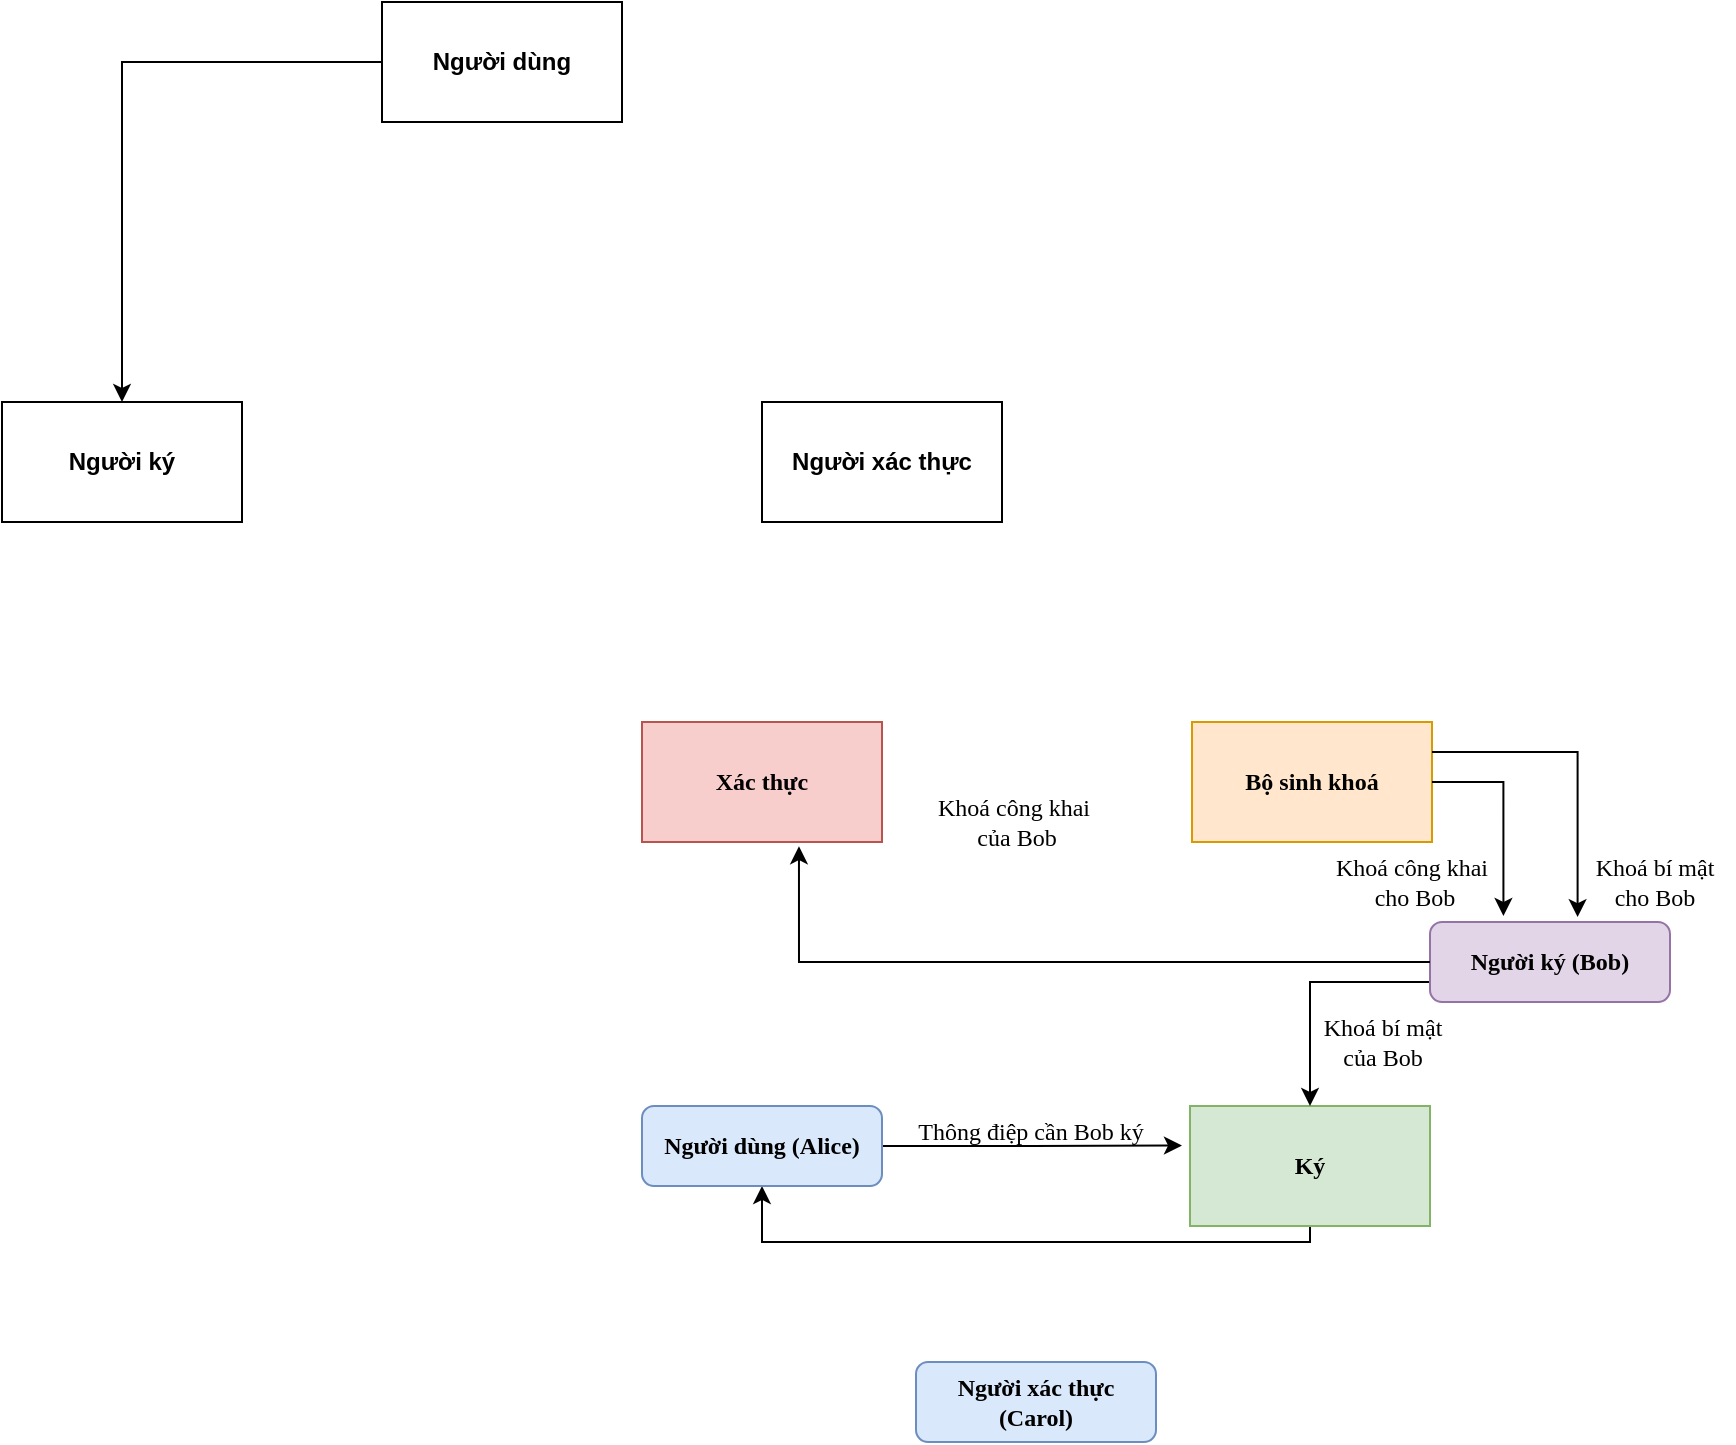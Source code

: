 <mxfile version="28.0.6">
  <diagram name="Page-1" id="w-npw4kC8s-8RuA0xFLt">
    <mxGraphModel dx="757" dy="411" grid="1" gridSize="10" guides="1" tooltips="1" connect="1" arrows="1" fold="1" page="1" pageScale="1" pageWidth="827" pageHeight="1169" math="0" shadow="0">
      <root>
        <mxCell id="0" />
        <mxCell id="1" parent="0" />
        <mxCell id="PzjpUxTsahavWzxpe8rZ-4" style="edgeStyle=orthogonalEdgeStyle;rounded=0;orthogonalLoop=1;jettySize=auto;html=1;exitX=0;exitY=0.5;exitDx=0;exitDy=0;entryX=0.5;entryY=0;entryDx=0;entryDy=0;" edge="1" parent="1" source="PzjpUxTsahavWzxpe8rZ-1" target="PzjpUxTsahavWzxpe8rZ-3">
          <mxGeometry relative="1" as="geometry" />
        </mxCell>
        <mxCell id="PzjpUxTsahavWzxpe8rZ-1" value="Người dùng" style="rounded=0;whiteSpace=wrap;html=1;fontStyle=1" vertex="1" parent="1">
          <mxGeometry x="340" y="80" width="120" height="60" as="geometry" />
        </mxCell>
        <mxCell id="PzjpUxTsahavWzxpe8rZ-2" value="Người xác thực" style="rounded=0;whiteSpace=wrap;html=1;fontStyle=1" vertex="1" parent="1">
          <mxGeometry x="530" y="280" width="120" height="60" as="geometry" />
        </mxCell>
        <mxCell id="PzjpUxTsahavWzxpe8rZ-3" value="Người ký" style="rounded=0;whiteSpace=wrap;html=1;fontStyle=1" vertex="1" parent="1">
          <mxGeometry x="150" y="280" width="120" height="60" as="geometry" />
        </mxCell>
        <mxCell id="PzjpUxTsahavWzxpe8rZ-5" value="&lt;font face=&quot;Times New Roman&quot;&gt;&lt;b&gt;Xác thực&lt;/b&gt;&lt;/font&gt;" style="rounded=0;whiteSpace=wrap;html=1;fillColor=#f8cecc;strokeColor=#b85450;" vertex="1" parent="1">
          <mxGeometry x="470" y="440" width="120" height="60" as="geometry" />
        </mxCell>
        <mxCell id="PzjpUxTsahavWzxpe8rZ-30" style="edgeStyle=orthogonalEdgeStyle;rounded=0;orthogonalLoop=1;jettySize=auto;html=1;exitX=0.5;exitY=1;exitDx=0;exitDy=0;entryX=0.5;entryY=1;entryDx=0;entryDy=0;" edge="1" parent="1" source="PzjpUxTsahavWzxpe8rZ-7" target="PzjpUxTsahavWzxpe8rZ-17">
          <mxGeometry relative="1" as="geometry">
            <Array as="points">
              <mxPoint x="804" y="700" />
              <mxPoint x="530" y="700" />
            </Array>
          </mxGeometry>
        </mxCell>
        <mxCell id="PzjpUxTsahavWzxpe8rZ-7" value="&lt;font face=&quot;Times New Roman&quot;&gt;&lt;b&gt;Ký&lt;/b&gt;&lt;/font&gt;" style="rounded=0;whiteSpace=wrap;html=1;fillColor=#d5e8d4;strokeColor=#82b366;" vertex="1" parent="1">
          <mxGeometry x="744" y="632" width="120" height="60" as="geometry" />
        </mxCell>
        <mxCell id="PzjpUxTsahavWzxpe8rZ-9" value="&lt;font face=&quot;Times New Roman&quot;&gt;Bộ sinh khoá&lt;/font&gt;" style="rounded=0;whiteSpace=wrap;html=1;fillColor=#ffe6cc;strokeColor=#d79b00;fontStyle=1" vertex="1" parent="1">
          <mxGeometry x="745" y="440" width="120" height="60" as="geometry" />
        </mxCell>
        <mxCell id="PzjpUxTsahavWzxpe8rZ-10" value="&lt;font face=&quot;Times New Roman&quot;&gt;Khoá công khai&amp;nbsp;&lt;/font&gt;&lt;div&gt;&lt;font face=&quot;Times New Roman&quot;&gt;của Bob&lt;/font&gt;&lt;/div&gt;" style="text;html=1;align=center;verticalAlign=middle;resizable=0;points=[];autosize=1;strokeColor=none;fillColor=none;" vertex="1" parent="1">
          <mxGeometry x="607" y="470" width="100" height="40" as="geometry" />
        </mxCell>
        <mxCell id="PzjpUxTsahavWzxpe8rZ-11" value="&lt;font face=&quot;Times New Roman&quot;&gt;Khoá bí mật&lt;/font&gt;&lt;div&gt;&lt;font face=&quot;Times New Roman&quot;&gt;của Bob&lt;/font&gt;&lt;br&gt;&lt;/div&gt;" style="text;html=1;align=center;verticalAlign=middle;resizable=0;points=[];autosize=1;strokeColor=none;fillColor=none;" vertex="1" parent="1">
          <mxGeometry x="800" y="580" width="80" height="40" as="geometry" />
        </mxCell>
        <mxCell id="PzjpUxTsahavWzxpe8rZ-27" style="edgeStyle=orthogonalEdgeStyle;rounded=0;orthogonalLoop=1;jettySize=auto;html=1;exitX=1;exitY=0.5;exitDx=0;exitDy=0;" edge="1" parent="1" source="PzjpUxTsahavWzxpe8rZ-17">
          <mxGeometry relative="1" as="geometry">
            <mxPoint x="740" y="651.759" as="targetPoint" />
          </mxGeometry>
        </mxCell>
        <mxCell id="PzjpUxTsahavWzxpe8rZ-17" value="&lt;font face=&quot;Times New Roman&quot;&gt;Người dùng (Alice)&lt;/font&gt;" style="rounded=1;whiteSpace=wrap;html=1;fontStyle=1;fillColor=#dae8fc;strokeColor=#6c8ebf;" vertex="1" parent="1">
          <mxGeometry x="470" y="632" width="120" height="40" as="geometry" />
        </mxCell>
        <mxCell id="PzjpUxTsahavWzxpe8rZ-18" style="edgeStyle=orthogonalEdgeStyle;rounded=0;orthogonalLoop=1;jettySize=auto;html=1;exitX=0;exitY=0.75;exitDx=0;exitDy=0;entryX=0.5;entryY=0;entryDx=0;entryDy=0;" edge="1" parent="1" source="PzjpUxTsahavWzxpe8rZ-19" target="PzjpUxTsahavWzxpe8rZ-7">
          <mxGeometry relative="1" as="geometry" />
        </mxCell>
        <mxCell id="PzjpUxTsahavWzxpe8rZ-19" value="&lt;font face=&quot;Times New Roman&quot;&gt;Người ký (Bob)&lt;/font&gt;" style="rounded=1;whiteSpace=wrap;html=1;fontStyle=1;fillColor=#e1d5e7;strokeColor=#9673a6;" vertex="1" parent="1">
          <mxGeometry x="864" y="540" width="120" height="40" as="geometry" />
        </mxCell>
        <mxCell id="PzjpUxTsahavWzxpe8rZ-20" value="&lt;font face=&quot;Times New Roman&quot;&gt;Thông điệp cần Bob ký&lt;/font&gt;" style="text;html=1;align=center;verticalAlign=middle;resizable=0;points=[];autosize=1;strokeColor=none;fillColor=none;" vertex="1" parent="1">
          <mxGeometry x="594" y="630" width="140" height="30" as="geometry" />
        </mxCell>
        <mxCell id="PzjpUxTsahavWzxpe8rZ-22" value="&lt;font face=&quot;Times New Roman&quot;&gt;Khoá công khai&amp;nbsp;&lt;/font&gt;&lt;div&gt;&lt;font face=&quot;Times New Roman&quot;&gt;cho Bob&lt;/font&gt;&lt;/div&gt;" style="text;html=1;align=center;verticalAlign=middle;resizable=0;points=[];autosize=1;strokeColor=none;fillColor=none;" vertex="1" parent="1">
          <mxGeometry x="806" y="500" width="100" height="40" as="geometry" />
        </mxCell>
        <mxCell id="PzjpUxTsahavWzxpe8rZ-23" style="edgeStyle=orthogonalEdgeStyle;rounded=0;orthogonalLoop=1;jettySize=auto;html=1;exitX=1;exitY=0.5;exitDx=0;exitDy=0;entryX=0.306;entryY=-0.075;entryDx=0;entryDy=0;entryPerimeter=0;" edge="1" parent="1" source="PzjpUxTsahavWzxpe8rZ-9" target="PzjpUxTsahavWzxpe8rZ-19">
          <mxGeometry relative="1" as="geometry" />
        </mxCell>
        <mxCell id="PzjpUxTsahavWzxpe8rZ-24" style="edgeStyle=orthogonalEdgeStyle;rounded=0;orthogonalLoop=1;jettySize=auto;html=1;exitX=1;exitY=0.25;exitDx=0;exitDy=0;entryX=0.615;entryY=-0.061;entryDx=0;entryDy=0;entryPerimeter=0;" edge="1" parent="1" source="PzjpUxTsahavWzxpe8rZ-9" target="PzjpUxTsahavWzxpe8rZ-19">
          <mxGeometry relative="1" as="geometry" />
        </mxCell>
        <mxCell id="PzjpUxTsahavWzxpe8rZ-25" value="&lt;font face=&quot;Times New Roman&quot;&gt;Khoá bí mật&lt;/font&gt;&lt;div&gt;&lt;font face=&quot;Times New Roman&quot;&gt;cho Bob&lt;/font&gt;&lt;br&gt;&lt;/div&gt;" style="text;html=1;align=center;verticalAlign=middle;resizable=0;points=[];autosize=1;strokeColor=none;fillColor=none;" vertex="1" parent="1">
          <mxGeometry x="936" y="500" width="80" height="40" as="geometry" />
        </mxCell>
        <mxCell id="PzjpUxTsahavWzxpe8rZ-26" value="&lt;font face=&quot;Times New Roman&quot;&gt;Người xác thực (Carol)&lt;/font&gt;" style="rounded=1;whiteSpace=wrap;html=1;fontStyle=1;fillColor=#dae8fc;strokeColor=#6c8ebf;" vertex="1" parent="1">
          <mxGeometry x="607" y="760" width="120" height="40" as="geometry" />
        </mxCell>
        <mxCell id="PzjpUxTsahavWzxpe8rZ-28" style="edgeStyle=orthogonalEdgeStyle;rounded=0;orthogonalLoop=1;jettySize=auto;html=1;entryX=0.654;entryY=1.035;entryDx=0;entryDy=0;entryPerimeter=0;" edge="1" parent="1" source="PzjpUxTsahavWzxpe8rZ-19" target="PzjpUxTsahavWzxpe8rZ-5">
          <mxGeometry relative="1" as="geometry" />
        </mxCell>
      </root>
    </mxGraphModel>
  </diagram>
</mxfile>
